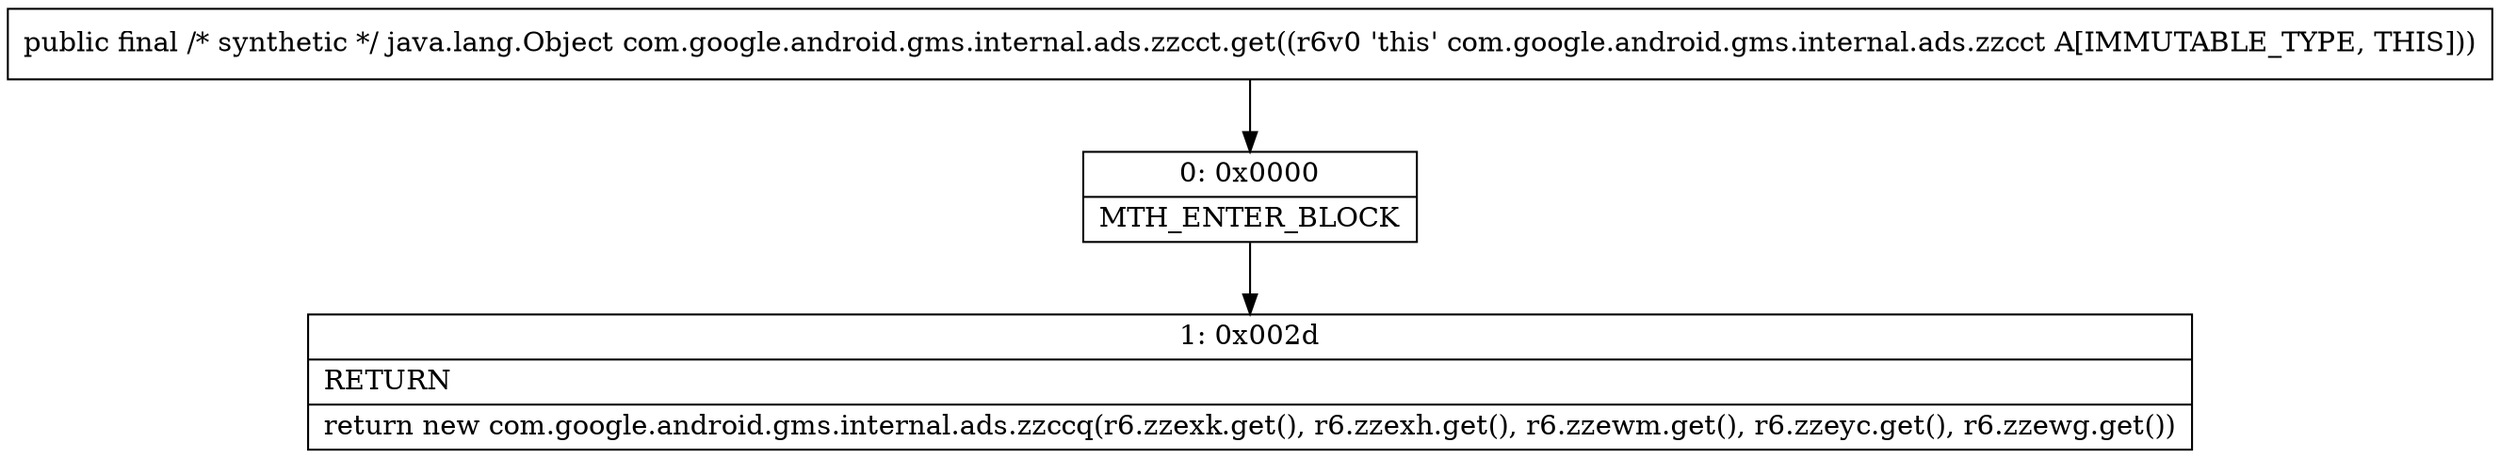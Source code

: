 digraph "CFG forcom.google.android.gms.internal.ads.zzcct.get()Ljava\/lang\/Object;" {
Node_0 [shape=record,label="{0\:\ 0x0000|MTH_ENTER_BLOCK\l}"];
Node_1 [shape=record,label="{1\:\ 0x002d|RETURN\l|return new com.google.android.gms.internal.ads.zzccq(r6.zzexk.get(), r6.zzexh.get(), r6.zzewm.get(), r6.zzeyc.get(), r6.zzewg.get())\l}"];
MethodNode[shape=record,label="{public final \/* synthetic *\/ java.lang.Object com.google.android.gms.internal.ads.zzcct.get((r6v0 'this' com.google.android.gms.internal.ads.zzcct A[IMMUTABLE_TYPE, THIS])) }"];
MethodNode -> Node_0;
Node_0 -> Node_1;
}

